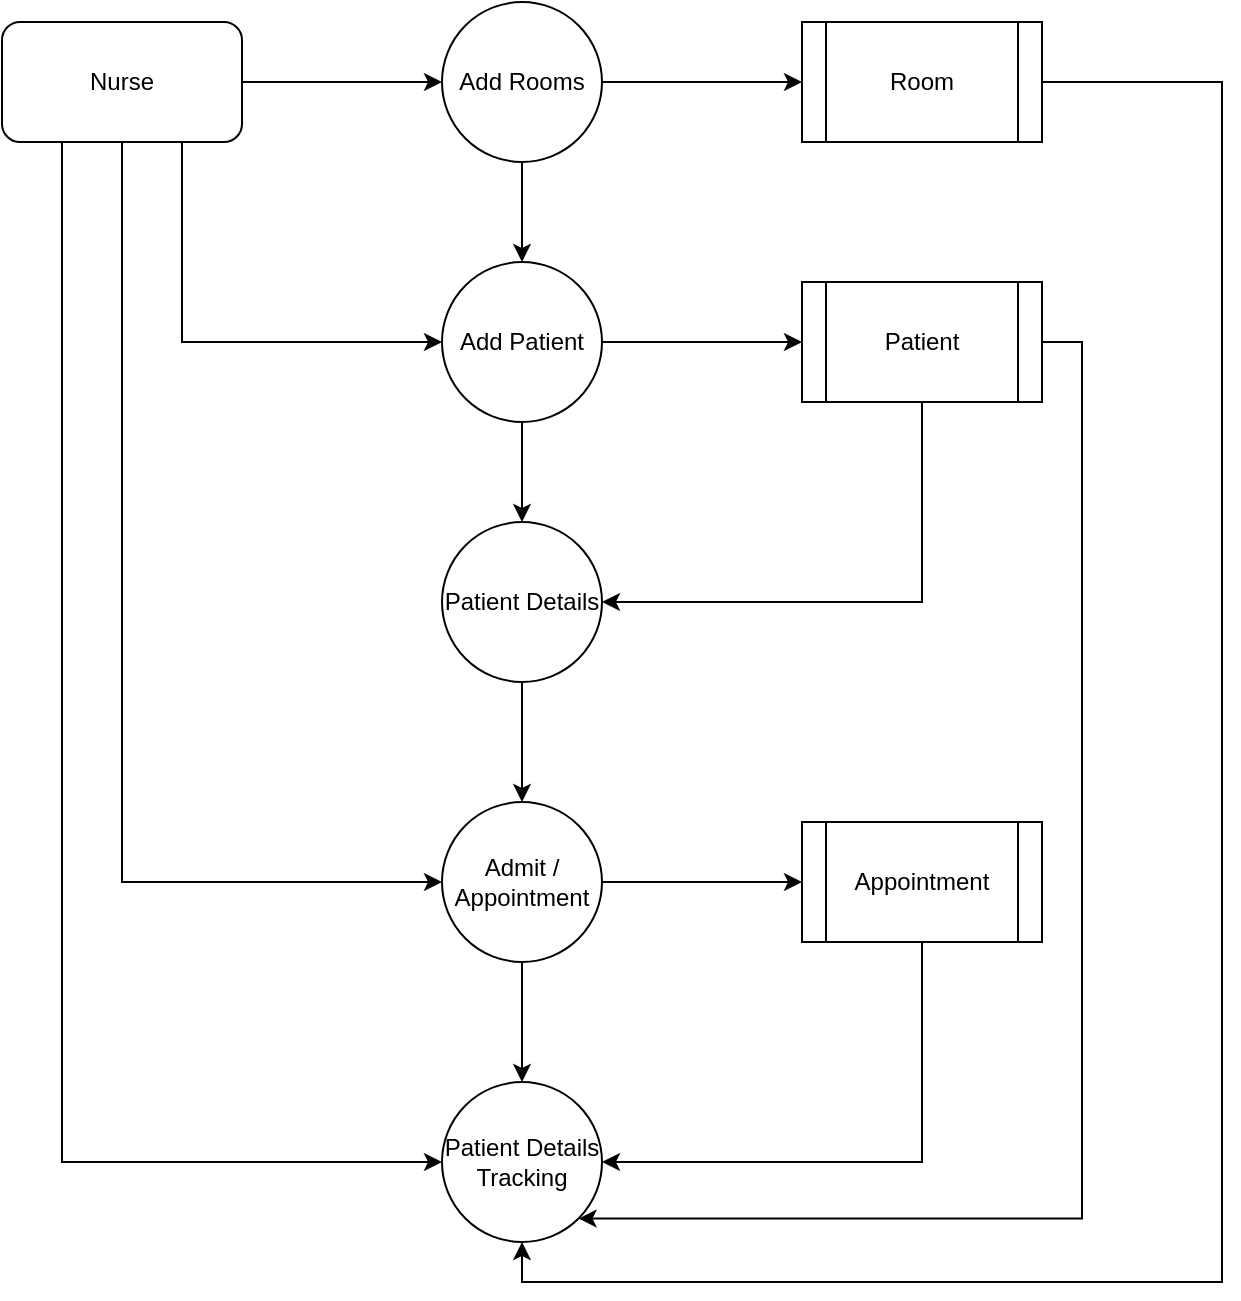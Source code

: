 <mxfile version="20.8.16" type="device"><diagram name="Page-1" id="nI3yMqEH2U-4FyFPoKAI"><mxGraphModel dx="1467" dy="712" grid="1" gridSize="10" guides="1" tooltips="1" connect="1" arrows="1" fold="1" page="1" pageScale="1" pageWidth="850" pageHeight="1100" math="0" shadow="0"><root><mxCell id="0"/><mxCell id="1" parent="0"/><mxCell id="pgk02-YbBETsclRzc_uj-5" value="" style="edgeStyle=orthogonalEdgeStyle;rounded=0;orthogonalLoop=1;jettySize=auto;html=1;" edge="1" parent="1" source="pgk02-YbBETsclRzc_uj-1" target="pgk02-YbBETsclRzc_uj-4"><mxGeometry relative="1" as="geometry"/></mxCell><mxCell id="pgk02-YbBETsclRzc_uj-9" value="" style="edgeStyle=orthogonalEdgeStyle;rounded=0;orthogonalLoop=1;jettySize=auto;html=1;" edge="1" parent="1" source="pgk02-YbBETsclRzc_uj-1" target="pgk02-YbBETsclRzc_uj-6"><mxGeometry relative="1" as="geometry"/></mxCell><mxCell id="pgk02-YbBETsclRzc_uj-1" value="Add Rooms" style="ellipse;whiteSpace=wrap;html=1;aspect=fixed;" vertex="1" parent="1"><mxGeometry x="320" y="70" width="80" height="80" as="geometry"/></mxCell><mxCell id="pgk02-YbBETsclRzc_uj-3" value="" style="edgeStyle=orthogonalEdgeStyle;rounded=0;orthogonalLoop=1;jettySize=auto;html=1;" edge="1" parent="1" source="pgk02-YbBETsclRzc_uj-2" target="pgk02-YbBETsclRzc_uj-1"><mxGeometry relative="1" as="geometry"/></mxCell><mxCell id="pgk02-YbBETsclRzc_uj-10" style="edgeStyle=orthogonalEdgeStyle;rounded=0;orthogonalLoop=1;jettySize=auto;html=1;exitX=0.75;exitY=1;exitDx=0;exitDy=0;entryX=0;entryY=0.5;entryDx=0;entryDy=0;" edge="1" parent="1" source="pgk02-YbBETsclRzc_uj-2" target="pgk02-YbBETsclRzc_uj-6"><mxGeometry relative="1" as="geometry"/></mxCell><mxCell id="pgk02-YbBETsclRzc_uj-18" style="edgeStyle=orthogonalEdgeStyle;rounded=0;orthogonalLoop=1;jettySize=auto;html=1;exitX=0.5;exitY=1;exitDx=0;exitDy=0;entryX=0;entryY=0.5;entryDx=0;entryDy=0;" edge="1" parent="1" source="pgk02-YbBETsclRzc_uj-2" target="pgk02-YbBETsclRzc_uj-14"><mxGeometry relative="1" as="geometry"/></mxCell><mxCell id="pgk02-YbBETsclRzc_uj-21" style="edgeStyle=orthogonalEdgeStyle;rounded=0;orthogonalLoop=1;jettySize=auto;html=1;exitX=0.25;exitY=1;exitDx=0;exitDy=0;entryX=0;entryY=0.5;entryDx=0;entryDy=0;" edge="1" parent="1" source="pgk02-YbBETsclRzc_uj-2" target="pgk02-YbBETsclRzc_uj-19"><mxGeometry relative="1" as="geometry"/></mxCell><mxCell id="pgk02-YbBETsclRzc_uj-2" value="Nurse" style="rounded=1;whiteSpace=wrap;html=1;" vertex="1" parent="1"><mxGeometry x="100" y="80" width="120" height="60" as="geometry"/></mxCell><mxCell id="pgk02-YbBETsclRzc_uj-24" style="edgeStyle=orthogonalEdgeStyle;rounded=0;orthogonalLoop=1;jettySize=auto;html=1;exitX=1;exitY=0.5;exitDx=0;exitDy=0;entryX=0.5;entryY=1;entryDx=0;entryDy=0;" edge="1" parent="1" source="pgk02-YbBETsclRzc_uj-4" target="pgk02-YbBETsclRzc_uj-19"><mxGeometry relative="1" as="geometry"><mxPoint x="700" y="720" as="targetPoint"/><Array as="points"><mxPoint x="710" y="110"/><mxPoint x="710" y="710"/><mxPoint x="360" y="710"/></Array></mxGeometry></mxCell><mxCell id="pgk02-YbBETsclRzc_uj-4" value="Room" style="shape=process;whiteSpace=wrap;html=1;backgroundOutline=1;" vertex="1" parent="1"><mxGeometry x="500" y="80" width="120" height="60" as="geometry"/></mxCell><mxCell id="pgk02-YbBETsclRzc_uj-8" value="" style="edgeStyle=orthogonalEdgeStyle;rounded=0;orthogonalLoop=1;jettySize=auto;html=1;" edge="1" parent="1" source="pgk02-YbBETsclRzc_uj-6" target="pgk02-YbBETsclRzc_uj-7"><mxGeometry relative="1" as="geometry"/></mxCell><mxCell id="pgk02-YbBETsclRzc_uj-12" value="" style="edgeStyle=orthogonalEdgeStyle;rounded=0;orthogonalLoop=1;jettySize=auto;html=1;" edge="1" parent="1" source="pgk02-YbBETsclRzc_uj-6" target="pgk02-YbBETsclRzc_uj-11"><mxGeometry relative="1" as="geometry"/></mxCell><mxCell id="pgk02-YbBETsclRzc_uj-6" value="Add Patient" style="ellipse;whiteSpace=wrap;html=1;aspect=fixed;" vertex="1" parent="1"><mxGeometry x="320" y="200" width="80" height="80" as="geometry"/></mxCell><mxCell id="pgk02-YbBETsclRzc_uj-13" style="edgeStyle=orthogonalEdgeStyle;rounded=0;orthogonalLoop=1;jettySize=auto;html=1;exitX=0.5;exitY=1;exitDx=0;exitDy=0;entryX=1;entryY=0.5;entryDx=0;entryDy=0;" edge="1" parent="1" source="pgk02-YbBETsclRzc_uj-7" target="pgk02-YbBETsclRzc_uj-11"><mxGeometry relative="1" as="geometry"/></mxCell><mxCell id="pgk02-YbBETsclRzc_uj-23" style="edgeStyle=orthogonalEdgeStyle;rounded=0;orthogonalLoop=1;jettySize=auto;html=1;exitX=1;exitY=0.5;exitDx=0;exitDy=0;entryX=1;entryY=1;entryDx=0;entryDy=0;" edge="1" parent="1" source="pgk02-YbBETsclRzc_uj-7" target="pgk02-YbBETsclRzc_uj-19"><mxGeometry relative="1" as="geometry"><mxPoint x="640" y="700" as="targetPoint"/><Array as="points"><mxPoint x="640" y="240"/><mxPoint x="640" y="678"/></Array></mxGeometry></mxCell><mxCell id="pgk02-YbBETsclRzc_uj-7" value="Patient" style="shape=process;whiteSpace=wrap;html=1;backgroundOutline=1;" vertex="1" parent="1"><mxGeometry x="500" y="210" width="120" height="60" as="geometry"/></mxCell><mxCell id="pgk02-YbBETsclRzc_uj-15" value="" style="edgeStyle=orthogonalEdgeStyle;rounded=0;orthogonalLoop=1;jettySize=auto;html=1;" edge="1" parent="1" source="pgk02-YbBETsclRzc_uj-11" target="pgk02-YbBETsclRzc_uj-14"><mxGeometry relative="1" as="geometry"/></mxCell><mxCell id="pgk02-YbBETsclRzc_uj-11" value="Patient Details" style="ellipse;whiteSpace=wrap;html=1;aspect=fixed;" vertex="1" parent="1"><mxGeometry x="320" y="330" width="80" height="80" as="geometry"/></mxCell><mxCell id="pgk02-YbBETsclRzc_uj-17" value="" style="edgeStyle=orthogonalEdgeStyle;rounded=0;orthogonalLoop=1;jettySize=auto;html=1;" edge="1" parent="1" source="pgk02-YbBETsclRzc_uj-14" target="pgk02-YbBETsclRzc_uj-16"><mxGeometry relative="1" as="geometry"/></mxCell><mxCell id="pgk02-YbBETsclRzc_uj-20" value="" style="edgeStyle=orthogonalEdgeStyle;rounded=0;orthogonalLoop=1;jettySize=auto;html=1;" edge="1" parent="1" source="pgk02-YbBETsclRzc_uj-14" target="pgk02-YbBETsclRzc_uj-19"><mxGeometry relative="1" as="geometry"/></mxCell><mxCell id="pgk02-YbBETsclRzc_uj-14" value="Admit / Appointment" style="ellipse;whiteSpace=wrap;html=1;aspect=fixed;" vertex="1" parent="1"><mxGeometry x="320" y="470" width="80" height="80" as="geometry"/></mxCell><mxCell id="pgk02-YbBETsclRzc_uj-22" style="edgeStyle=orthogonalEdgeStyle;rounded=0;orthogonalLoop=1;jettySize=auto;html=1;exitX=0.5;exitY=1;exitDx=0;exitDy=0;entryX=1;entryY=0.5;entryDx=0;entryDy=0;" edge="1" parent="1" source="pgk02-YbBETsclRzc_uj-16" target="pgk02-YbBETsclRzc_uj-19"><mxGeometry relative="1" as="geometry"/></mxCell><mxCell id="pgk02-YbBETsclRzc_uj-16" value="Appointment" style="shape=process;whiteSpace=wrap;html=1;backgroundOutline=1;" vertex="1" parent="1"><mxGeometry x="500" y="480" width="120" height="60" as="geometry"/></mxCell><mxCell id="pgk02-YbBETsclRzc_uj-19" value="Patient Details Tracking" style="ellipse;whiteSpace=wrap;html=1;aspect=fixed;" vertex="1" parent="1"><mxGeometry x="320" y="610" width="80" height="80" as="geometry"/></mxCell></root></mxGraphModel></diagram></mxfile>